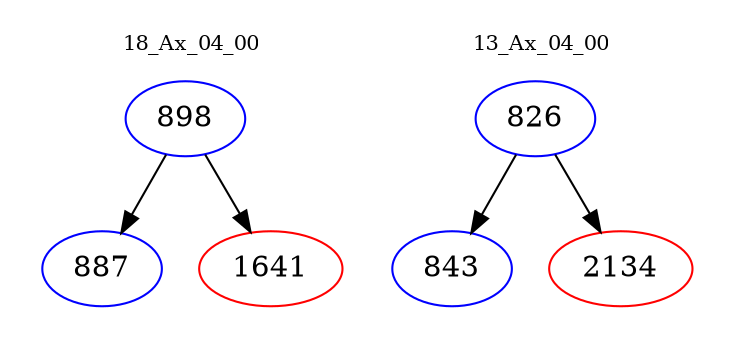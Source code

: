 digraph{
subgraph cluster_0 {
color = white
label = "18_Ax_04_00";
fontsize=10;
T0_898 [label="898", color="blue"]
T0_898 -> T0_887 [color="black"]
T0_887 [label="887", color="blue"]
T0_898 -> T0_1641 [color="black"]
T0_1641 [label="1641", color="red"]
}
subgraph cluster_1 {
color = white
label = "13_Ax_04_00";
fontsize=10;
T1_826 [label="826", color="blue"]
T1_826 -> T1_843 [color="black"]
T1_843 [label="843", color="blue"]
T1_826 -> T1_2134 [color="black"]
T1_2134 [label="2134", color="red"]
}
}

